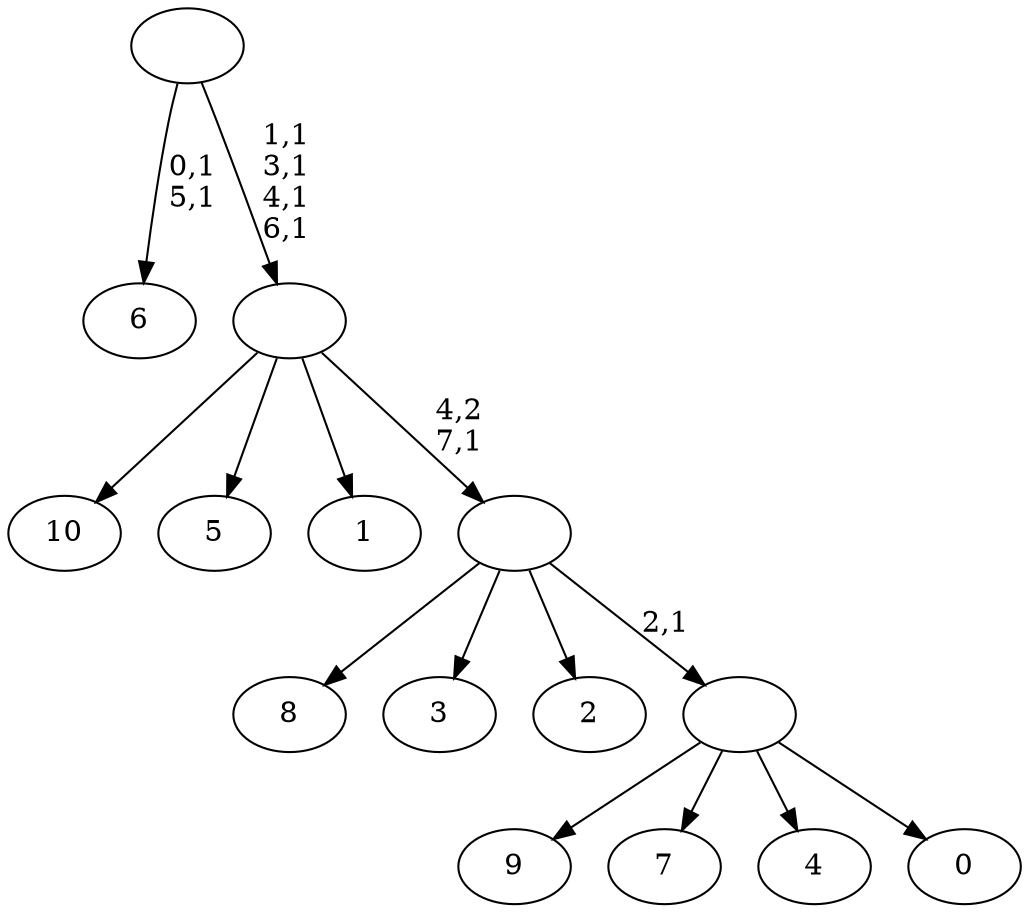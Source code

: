 digraph T {
	19 [label="10"]
	18 [label="9"]
	17 [label="8"]
	16 [label="7"]
	15 [label="6"]
	12 [label="5"]
	11 [label="4"]
	10 [label="3"]
	9 [label="2"]
	8 [label="1"]
	7 [label="0"]
	6 [label=""]
	5 [label=""]
	4 [label=""]
	0 [label=""]
	6 -> 18 [label=""]
	6 -> 16 [label=""]
	6 -> 11 [label=""]
	6 -> 7 [label=""]
	5 -> 17 [label=""]
	5 -> 10 [label=""]
	5 -> 9 [label=""]
	5 -> 6 [label="2,1"]
	4 -> 19 [label=""]
	4 -> 12 [label=""]
	4 -> 8 [label=""]
	4 -> 5 [label="4,2\n7,1"]
	0 -> 4 [label="1,1\n3,1\n4,1\n6,1"]
	0 -> 15 [label="0,1\n5,1"]
}
